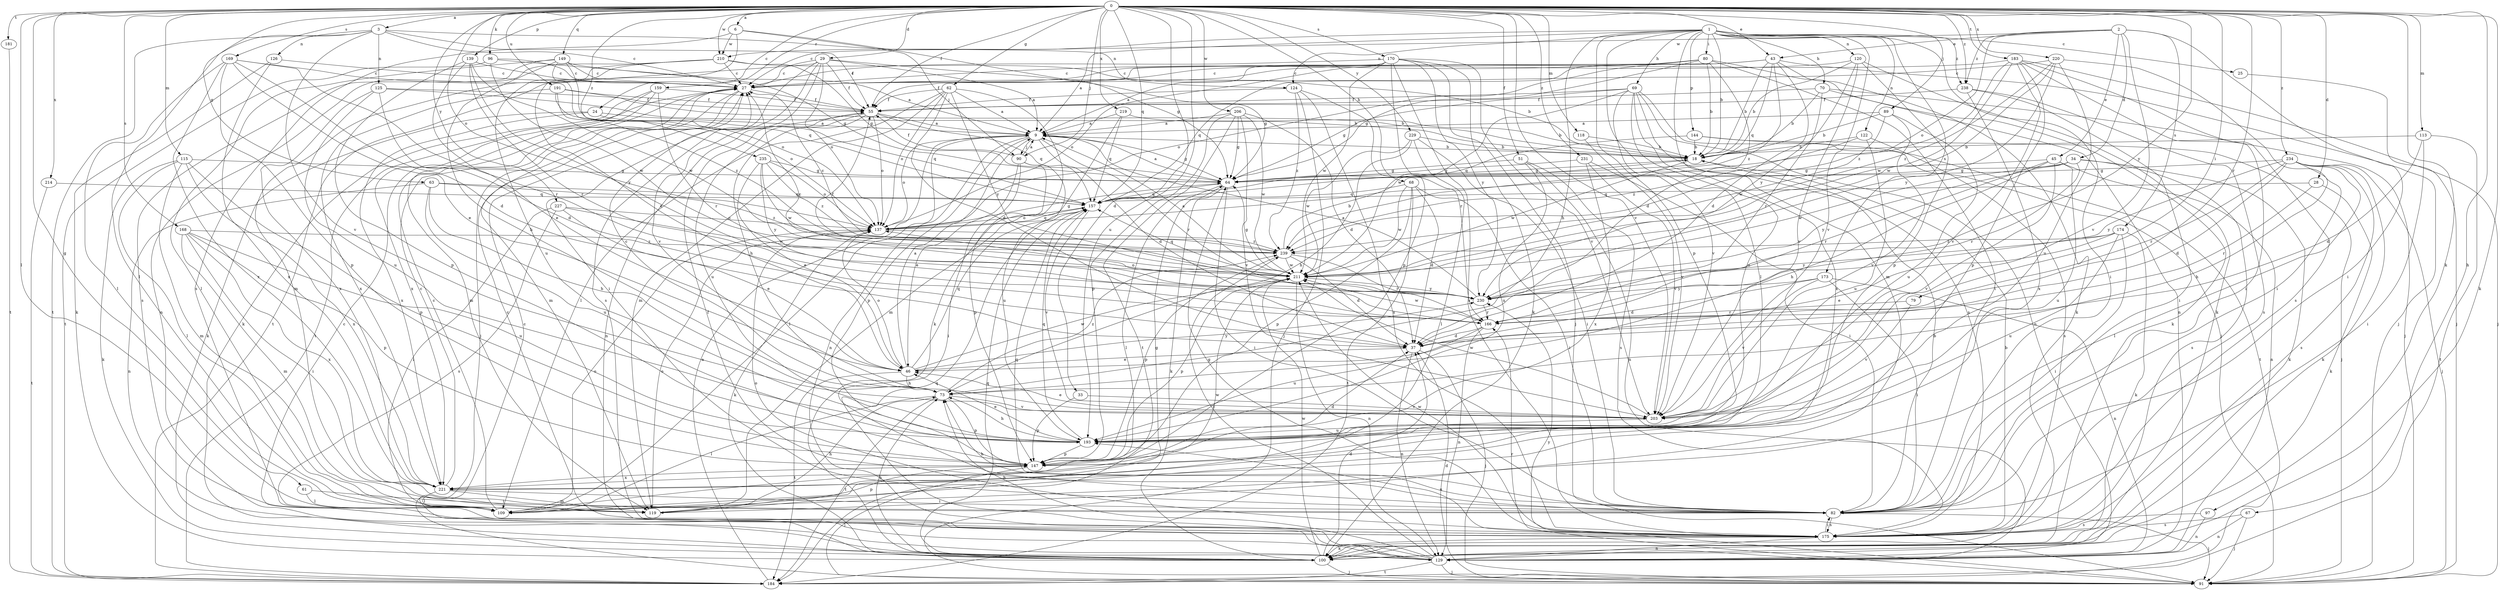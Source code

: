 strict digraph  {
0;
1;
2;
3;
6;
9;
18;
24;
25;
27;
28;
29;
33;
34;
37;
43;
45;
46;
51;
55;
61;
62;
63;
64;
67;
68;
69;
70;
73;
79;
80;
82;
89;
90;
91;
96;
97;
100;
109;
113;
115;
118;
119;
120;
122;
124;
125;
126;
129;
137;
139;
144;
147;
149;
157;
159;
166;
168;
169;
170;
173;
174;
175;
181;
183;
184;
191;
193;
203;
206;
210;
211;
214;
219;
220;
221;
227;
229;
230;
231;
234;
235;
238;
239;
0 -> 3  [label=a];
0 -> 6  [label=a];
0 -> 24  [label=c];
0 -> 28  [label=d];
0 -> 29  [label=d];
0 -> 33  [label=d];
0 -> 43  [label=e];
0 -> 51  [label=f];
0 -> 55  [label=f];
0 -> 61  [label=g];
0 -> 62  [label=g];
0 -> 63  [label=g];
0 -> 67  [label=h];
0 -> 68  [label=h];
0 -> 79  [label=i];
0 -> 89  [label=j];
0 -> 90  [label=j];
0 -> 96  [label=k];
0 -> 97  [label=k];
0 -> 100  [label=k];
0 -> 109  [label=l];
0 -> 113  [label=m];
0 -> 115  [label=m];
0 -> 118  [label=m];
0 -> 137  [label=o];
0 -> 139  [label=p];
0 -> 149  [label=q];
0 -> 157  [label=q];
0 -> 159  [label=r];
0 -> 166  [label=r];
0 -> 168  [label=s];
0 -> 169  [label=s];
0 -> 170  [label=s];
0 -> 181  [label=t];
0 -> 183  [label=t];
0 -> 191  [label=u];
0 -> 193  [label=u];
0 -> 203  [label=v];
0 -> 206  [label=w];
0 -> 210  [label=w];
0 -> 214  [label=x];
0 -> 219  [label=x];
0 -> 220  [label=x];
0 -> 227  [label=y];
0 -> 229  [label=y];
0 -> 230  [label=y];
0 -> 231  [label=z];
0 -> 234  [label=z];
0 -> 235  [label=z];
0 -> 238  [label=z];
1 -> 9  [label=a];
1 -> 18  [label=b];
1 -> 25  [label=c];
1 -> 27  [label=c];
1 -> 69  [label=h];
1 -> 70  [label=h];
1 -> 73  [label=h];
1 -> 80  [label=i];
1 -> 82  [label=i];
1 -> 109  [label=l];
1 -> 119  [label=m];
1 -> 120  [label=n];
1 -> 122  [label=n];
1 -> 124  [label=n];
1 -> 144  [label=p];
1 -> 147  [label=p];
1 -> 173  [label=s];
1 -> 203  [label=v];
1 -> 238  [label=z];
2 -> 34  [label=d];
2 -> 43  [label=e];
2 -> 45  [label=e];
2 -> 82  [label=i];
2 -> 137  [label=o];
2 -> 174  [label=s];
2 -> 203  [label=v];
2 -> 210  [label=w];
2 -> 238  [label=z];
3 -> 27  [label=c];
3 -> 55  [label=f];
3 -> 109  [label=l];
3 -> 124  [label=n];
3 -> 125  [label=n];
3 -> 126  [label=n];
3 -> 184  [label=t];
3 -> 203  [label=v];
6 -> 46  [label=e];
6 -> 64  [label=g];
6 -> 90  [label=j];
6 -> 175  [label=s];
6 -> 210  [label=w];
9 -> 18  [label=b];
9 -> 37  [label=d];
9 -> 64  [label=g];
9 -> 90  [label=j];
9 -> 109  [label=l];
9 -> 129  [label=n];
9 -> 137  [label=o];
9 -> 147  [label=p];
9 -> 166  [label=r];
18 -> 64  [label=g];
18 -> 211  [label=w];
24 -> 9  [label=a];
24 -> 100  [label=k];
24 -> 157  [label=q];
24 -> 221  [label=x];
25 -> 91  [label=j];
27 -> 55  [label=f];
27 -> 91  [label=j];
27 -> 119  [label=m];
27 -> 184  [label=t];
28 -> 100  [label=k];
28 -> 157  [label=q];
28 -> 166  [label=r];
29 -> 9  [label=a];
29 -> 27  [label=c];
29 -> 55  [label=f];
29 -> 64  [label=g];
29 -> 82  [label=i];
29 -> 137  [label=o];
29 -> 175  [label=s];
29 -> 184  [label=t];
29 -> 203  [label=v];
33 -> 147  [label=p];
33 -> 203  [label=v];
34 -> 64  [label=g];
34 -> 100  [label=k];
34 -> 166  [label=r];
34 -> 175  [label=s];
34 -> 211  [label=w];
34 -> 230  [label=y];
37 -> 46  [label=e];
37 -> 91  [label=j];
37 -> 129  [label=n];
43 -> 18  [label=b];
43 -> 27  [label=c];
43 -> 37  [label=d];
43 -> 55  [label=f];
43 -> 91  [label=j];
43 -> 100  [label=k];
43 -> 157  [label=q];
43 -> 239  [label=z];
45 -> 64  [label=g];
45 -> 73  [label=h];
45 -> 129  [label=n];
45 -> 166  [label=r];
45 -> 193  [label=u];
45 -> 203  [label=v];
46 -> 9  [label=a];
46 -> 73  [label=h];
46 -> 137  [label=o];
46 -> 157  [label=q];
46 -> 184  [label=t];
46 -> 211  [label=w];
46 -> 230  [label=y];
51 -> 64  [label=g];
51 -> 129  [label=n];
51 -> 175  [label=s];
51 -> 193  [label=u];
55 -> 9  [label=a];
55 -> 73  [label=h];
55 -> 129  [label=n];
55 -> 137  [label=o];
55 -> 157  [label=q];
55 -> 193  [label=u];
61 -> 82  [label=i];
61 -> 109  [label=l];
62 -> 9  [label=a];
62 -> 37  [label=d];
62 -> 55  [label=f];
62 -> 100  [label=k];
62 -> 109  [label=l];
62 -> 119  [label=m];
62 -> 137  [label=o];
62 -> 230  [label=y];
63 -> 73  [label=h];
63 -> 129  [label=n];
63 -> 157  [label=q];
63 -> 193  [label=u];
63 -> 239  [label=z];
64 -> 9  [label=a];
64 -> 82  [label=i];
64 -> 100  [label=k];
64 -> 109  [label=l];
64 -> 157  [label=q];
67 -> 91  [label=j];
67 -> 129  [label=n];
67 -> 175  [label=s];
68 -> 37  [label=d];
68 -> 82  [label=i];
68 -> 147  [label=p];
68 -> 157  [label=q];
68 -> 184  [label=t];
68 -> 211  [label=w];
69 -> 55  [label=f];
69 -> 64  [label=g];
69 -> 91  [label=j];
69 -> 129  [label=n];
69 -> 175  [label=s];
69 -> 193  [label=u];
69 -> 203  [label=v];
69 -> 211  [label=w];
69 -> 221  [label=x];
70 -> 18  [label=b];
70 -> 55  [label=f];
70 -> 91  [label=j];
70 -> 100  [label=k];
70 -> 166  [label=r];
73 -> 27  [label=c];
73 -> 109  [label=l];
73 -> 147  [label=p];
73 -> 184  [label=t];
73 -> 203  [label=v];
73 -> 239  [label=z];
79 -> 166  [label=r];
79 -> 203  [label=v];
80 -> 18  [label=b];
80 -> 27  [label=c];
80 -> 37  [label=d];
80 -> 64  [label=g];
80 -> 82  [label=i];
80 -> 129  [label=n];
80 -> 137  [label=o];
80 -> 157  [label=q];
82 -> 18  [label=b];
82 -> 55  [label=f];
82 -> 73  [label=h];
82 -> 91  [label=j];
82 -> 157  [label=q];
82 -> 175  [label=s];
89 -> 9  [label=a];
89 -> 18  [label=b];
89 -> 193  [label=u];
89 -> 203  [label=v];
89 -> 211  [label=w];
90 -> 9  [label=a];
90 -> 46  [label=e];
90 -> 55  [label=f];
90 -> 82  [label=i];
90 -> 147  [label=p];
90 -> 193  [label=u];
91 -> 37  [label=d];
91 -> 166  [label=r];
91 -> 230  [label=y];
96 -> 9  [label=a];
96 -> 27  [label=c];
96 -> 184  [label=t];
96 -> 211  [label=w];
97 -> 129  [label=n];
97 -> 175  [label=s];
100 -> 27  [label=c];
100 -> 37  [label=d];
100 -> 73  [label=h];
100 -> 91  [label=j];
100 -> 157  [label=q];
100 -> 211  [label=w];
109 -> 27  [label=c];
109 -> 137  [label=o];
109 -> 211  [label=w];
113 -> 18  [label=b];
113 -> 37  [label=d];
113 -> 82  [label=i];
113 -> 184  [label=t];
115 -> 64  [label=g];
115 -> 100  [label=k];
115 -> 109  [label=l];
115 -> 119  [label=m];
115 -> 147  [label=p];
115 -> 221  [label=x];
118 -> 18  [label=b];
118 -> 203  [label=v];
119 -> 64  [label=g];
119 -> 73  [label=h];
119 -> 137  [label=o];
119 -> 147  [label=p];
120 -> 18  [label=b];
120 -> 27  [label=c];
120 -> 100  [label=k];
120 -> 147  [label=p];
120 -> 203  [label=v];
120 -> 230  [label=y];
122 -> 18  [label=b];
122 -> 175  [label=s];
122 -> 193  [label=u];
122 -> 239  [label=z];
124 -> 55  [label=f];
124 -> 91  [label=j];
124 -> 166  [label=r];
124 -> 175  [label=s];
124 -> 239  [label=z];
125 -> 18  [label=b];
125 -> 37  [label=d];
125 -> 55  [label=f];
125 -> 193  [label=u];
125 -> 221  [label=x];
126 -> 27  [label=c];
126 -> 100  [label=k];
126 -> 221  [label=x];
129 -> 27  [label=c];
129 -> 73  [label=h];
129 -> 91  [label=j];
129 -> 157  [label=q];
129 -> 184  [label=t];
129 -> 239  [label=z];
137 -> 64  [label=g];
137 -> 100  [label=k];
137 -> 157  [label=q];
137 -> 239  [label=z];
139 -> 27  [label=c];
139 -> 46  [label=e];
139 -> 147  [label=p];
139 -> 166  [label=r];
139 -> 211  [label=w];
139 -> 230  [label=y];
144 -> 18  [label=b];
144 -> 91  [label=j];
144 -> 157  [label=q];
144 -> 184  [label=t];
147 -> 37  [label=d];
147 -> 91  [label=j];
147 -> 221  [label=x];
149 -> 27  [label=c];
149 -> 64  [label=g];
149 -> 73  [label=h];
149 -> 109  [label=l];
149 -> 137  [label=o];
149 -> 157  [label=q];
149 -> 175  [label=s];
157 -> 137  [label=o];
157 -> 203  [label=v];
159 -> 55  [label=f];
159 -> 100  [label=k];
159 -> 119  [label=m];
159 -> 166  [label=r];
159 -> 221  [label=x];
166 -> 37  [label=d];
166 -> 129  [label=n];
166 -> 193  [label=u];
166 -> 211  [label=w];
168 -> 82  [label=i];
168 -> 119  [label=m];
168 -> 147  [label=p];
168 -> 193  [label=u];
168 -> 221  [label=x];
168 -> 239  [label=z];
169 -> 27  [label=c];
169 -> 37  [label=d];
169 -> 46  [label=e];
169 -> 109  [label=l];
169 -> 147  [label=p];
169 -> 166  [label=r];
169 -> 221  [label=x];
170 -> 9  [label=a];
170 -> 27  [label=c];
170 -> 91  [label=j];
170 -> 100  [label=k];
170 -> 137  [label=o];
170 -> 147  [label=p];
170 -> 175  [label=s];
170 -> 203  [label=v];
170 -> 211  [label=w];
170 -> 230  [label=y];
173 -> 37  [label=d];
173 -> 82  [label=i];
173 -> 129  [label=n];
173 -> 203  [label=v];
173 -> 230  [label=y];
174 -> 46  [label=e];
174 -> 82  [label=i];
174 -> 100  [label=k];
174 -> 193  [label=u];
174 -> 230  [label=y];
174 -> 239  [label=z];
175 -> 18  [label=b];
175 -> 27  [label=c];
175 -> 64  [label=g];
175 -> 82  [label=i];
175 -> 100  [label=k];
175 -> 129  [label=n];
175 -> 137  [label=o];
175 -> 193  [label=u];
175 -> 211  [label=w];
181 -> 184  [label=t];
183 -> 27  [label=c];
183 -> 82  [label=i];
183 -> 91  [label=j];
183 -> 147  [label=p];
183 -> 175  [label=s];
183 -> 203  [label=v];
183 -> 211  [label=w];
183 -> 239  [label=z];
184 -> 9  [label=a];
191 -> 18  [label=b];
191 -> 55  [label=f];
191 -> 137  [label=o];
191 -> 221  [label=x];
191 -> 239  [label=z];
193 -> 46  [label=e];
193 -> 73  [label=h];
193 -> 147  [label=p];
193 -> 157  [label=q];
203 -> 46  [label=e];
203 -> 193  [label=u];
203 -> 211  [label=w];
206 -> 9  [label=a];
206 -> 37  [label=d];
206 -> 64  [label=g];
206 -> 147  [label=p];
206 -> 184  [label=t];
206 -> 203  [label=v];
206 -> 211  [label=w];
210 -> 18  [label=b];
210 -> 27  [label=c];
210 -> 64  [label=g];
210 -> 119  [label=m];
210 -> 129  [label=n];
210 -> 193  [label=u];
211 -> 9  [label=a];
211 -> 55  [label=f];
211 -> 64  [label=g];
211 -> 129  [label=n];
211 -> 147  [label=p];
211 -> 157  [label=q];
211 -> 230  [label=y];
214 -> 157  [label=q];
214 -> 184  [label=t];
219 -> 9  [label=a];
219 -> 18  [label=b];
219 -> 119  [label=m];
219 -> 157  [label=q];
220 -> 27  [label=c];
220 -> 82  [label=i];
220 -> 193  [label=u];
220 -> 211  [label=w];
220 -> 230  [label=y];
220 -> 239  [label=z];
221 -> 27  [label=c];
221 -> 82  [label=i];
221 -> 109  [label=l];
221 -> 119  [label=m];
227 -> 46  [label=e];
227 -> 109  [label=l];
227 -> 137  [label=o];
227 -> 175  [label=s];
227 -> 211  [label=w];
229 -> 18  [label=b];
229 -> 73  [label=h];
229 -> 82  [label=i];
229 -> 109  [label=l];
229 -> 211  [label=w];
230 -> 9  [label=a];
230 -> 27  [label=c];
230 -> 137  [label=o];
230 -> 166  [label=r];
231 -> 64  [label=g];
231 -> 82  [label=i];
231 -> 203  [label=v];
231 -> 221  [label=x];
234 -> 37  [label=d];
234 -> 64  [label=g];
234 -> 73  [label=h];
234 -> 91  [label=j];
234 -> 100  [label=k];
234 -> 109  [label=l];
234 -> 166  [label=r];
234 -> 175  [label=s];
234 -> 230  [label=y];
235 -> 46  [label=e];
235 -> 64  [label=g];
235 -> 137  [label=o];
235 -> 211  [label=w];
235 -> 230  [label=y];
235 -> 239  [label=z];
238 -> 55  [label=f];
238 -> 82  [label=i];
238 -> 175  [label=s];
238 -> 221  [label=x];
239 -> 18  [label=b];
239 -> 27  [label=c];
239 -> 37  [label=d];
239 -> 147  [label=p];
239 -> 166  [label=r];
239 -> 211  [label=w];
}
